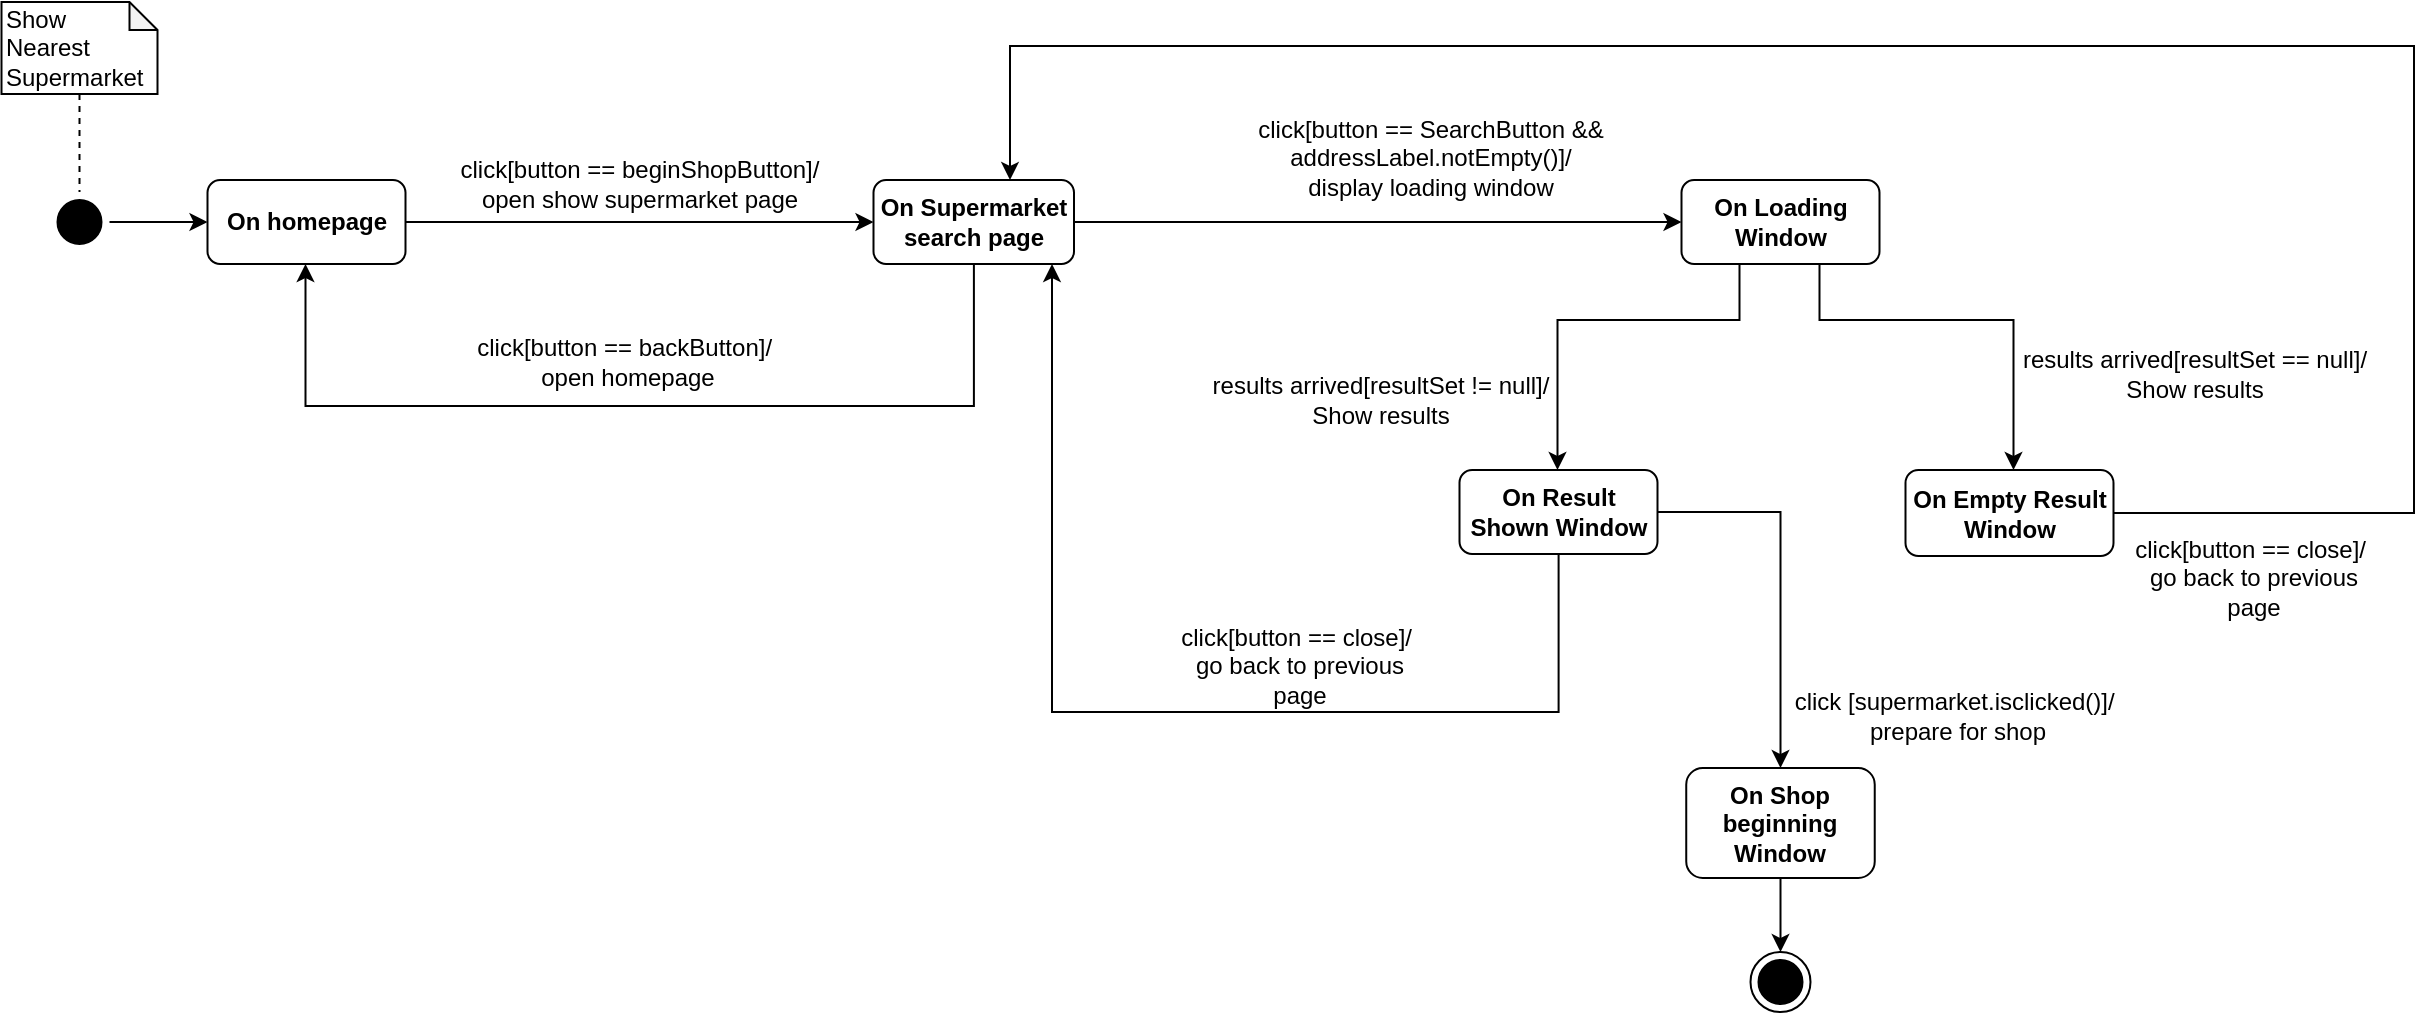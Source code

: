 <mxfile version="20.8.14" type="device"><diagram name="Pagina-1" id="UPoRWWe__a0BrKYP2vAe"><mxGraphModel dx="934" dy="515" grid="0" gridSize="10" guides="1" tooltips="1" connect="1" arrows="1" fold="1" page="1" pageScale="1" pageWidth="827" pageHeight="1169" math="0" shadow="0"><root><mxCell id="0"/><mxCell id="1" parent="0"/><mxCell id="oC4o7jm3tUp7byXG-RRL-1" style="edgeStyle=orthogonalEdgeStyle;rounded=0;orthogonalLoop=1;jettySize=auto;html=1;strokeColor=#000000;endArrow=classic;endFill=1;" edge="1" parent="1" source="oC4o7jm3tUp7byXG-RRL-2" target="oC4o7jm3tUp7byXG-RRL-6"><mxGeometry relative="1" as="geometry"/></mxCell><mxCell id="oC4o7jm3tUp7byXG-RRL-2" value="" style="ellipse;html=1;shape=startState;fillColor=#000000;strokeColor=#000000;" vertex="1" parent="1"><mxGeometry x="114.75" y="265" width="30" height="30" as="geometry"/></mxCell><mxCell id="oC4o7jm3tUp7byXG-RRL-3" style="edgeStyle=orthogonalEdgeStyle;rounded=0;orthogonalLoop=1;jettySize=auto;html=1;strokeColor=#000000;endArrow=none;endFill=0;dashed=1;" edge="1" parent="1" source="oC4o7jm3tUp7byXG-RRL-4" target="oC4o7jm3tUp7byXG-RRL-2"><mxGeometry relative="1" as="geometry"/></mxCell><mxCell id="oC4o7jm3tUp7byXG-RRL-4" value="Show&lt;br&gt;Nearest&lt;br&gt;Supermarket" style="shape=note;whiteSpace=wrap;html=1;backgroundOutline=1;darkOpacity=0.05;strokeColor=#000000;size=14;align=left;" vertex="1" parent="1"><mxGeometry x="90.75" y="170" width="78" height="46" as="geometry"/></mxCell><mxCell id="oC4o7jm3tUp7byXG-RRL-5" style="edgeStyle=orthogonalEdgeStyle;rounded=0;orthogonalLoop=1;jettySize=auto;html=1;strokeColor=#000000;endArrow=classic;endFill=1;" edge="1" parent="1" source="oC4o7jm3tUp7byXG-RRL-6" target="oC4o7jm3tUp7byXG-RRL-10"><mxGeometry relative="1" as="geometry"/></mxCell><mxCell id="oC4o7jm3tUp7byXG-RRL-6" value="&lt;b&gt;On homepage&lt;/b&gt;" style="rounded=1;whiteSpace=wrap;html=1;strokeColor=#000000;" vertex="1" parent="1"><mxGeometry x="193.75" y="259" width="99" height="42" as="geometry"/></mxCell><mxCell id="oC4o7jm3tUp7byXG-RRL-7" style="edgeStyle=orthogonalEdgeStyle;rounded=0;orthogonalLoop=1;jettySize=auto;html=1;strokeColor=#000000;endArrow=classic;endFill=1;" edge="1" parent="1" source="oC4o7jm3tUp7byXG-RRL-10" target="oC4o7jm3tUp7byXG-RRL-14"><mxGeometry relative="1" as="geometry"/></mxCell><mxCell id="oC4o7jm3tUp7byXG-RRL-8" style="edgeStyle=orthogonalEdgeStyle;rounded=0;orthogonalLoop=1;jettySize=auto;html=1;strokeColor=#000000;endArrow=classic;endFill=1;" edge="1" parent="1" source="oC4o7jm3tUp7byXG-RRL-10" target="oC4o7jm3tUp7byXG-RRL-6"><mxGeometry relative="1" as="geometry"><Array as="points"><mxPoint x="576.75" y="372"/><mxPoint x="242.75" y="372"/></Array></mxGeometry></mxCell><mxCell id="oC4o7jm3tUp7byXG-RRL-10" value="&lt;b&gt;On Supermarket search page&lt;/b&gt;" style="rounded=1;whiteSpace=wrap;html=1;strokeColor=#000000;" vertex="1" parent="1"><mxGeometry x="526.75" y="259" width="100.25" height="42" as="geometry"/></mxCell><mxCell id="oC4o7jm3tUp7byXG-RRL-11" value="click[button == beginShopButton]/&lt;br&gt;open show supermarket page" style="text;html=1;strokeColor=none;fillColor=none;align=center;verticalAlign=middle;whiteSpace=wrap;rounded=0;" vertex="1" parent="1"><mxGeometry x="303.75" y="246" width="212" height="30" as="geometry"/></mxCell><mxCell id="oC4o7jm3tUp7byXG-RRL-12" style="edgeStyle=orthogonalEdgeStyle;rounded=0;orthogonalLoop=1;jettySize=auto;html=1;strokeColor=#000000;endArrow=classic;endFill=1;" edge="1" parent="1" source="oC4o7jm3tUp7byXG-RRL-14" target="oC4o7jm3tUp7byXG-RRL-17"><mxGeometry relative="1" as="geometry"><Array as="points"><mxPoint x="959.75" y="329"/><mxPoint x="868.75" y="329"/></Array></mxGeometry></mxCell><mxCell id="oC4o7jm3tUp7byXG-RRL-13" style="edgeStyle=orthogonalEdgeStyle;rounded=0;orthogonalLoop=1;jettySize=auto;html=1;strokeColor=#000000;endArrow=classic;endFill=1;" edge="1" parent="1" source="oC4o7jm3tUp7byXG-RRL-14" target="oC4o7jm3tUp7byXG-RRL-20"><mxGeometry relative="1" as="geometry"><Array as="points"><mxPoint x="999.75" y="329"/><mxPoint x="1096.75" y="329"/></Array></mxGeometry></mxCell><mxCell id="oC4o7jm3tUp7byXG-RRL-14" value="&lt;b&gt;On Loading Window&lt;/b&gt;" style="rounded=1;whiteSpace=wrap;html=1;strokeColor=#000000;" vertex="1" parent="1"><mxGeometry x="930.75" y="259" width="99" height="42" as="geometry"/></mxCell><mxCell id="oC4o7jm3tUp7byXG-RRL-16" style="edgeStyle=orthogonalEdgeStyle;rounded=0;orthogonalLoop=1;jettySize=auto;html=1;strokeColor=#000000;endArrow=classic;endFill=1;" edge="1" parent="1" source="oC4o7jm3tUp7byXG-RRL-17" target="oC4o7jm3tUp7byXG-RRL-10"><mxGeometry relative="1" as="geometry"><Array as="points"><mxPoint x="869" y="525"/><mxPoint x="616" y="525"/></Array><mxPoint x="930.75" y="550.059" as="targetPoint"/></mxGeometry></mxCell><mxCell id="oC4o7jm3tUp7byXG-RRL-31" style="edgeStyle=orthogonalEdgeStyle;rounded=0;orthogonalLoop=1;jettySize=auto;html=1;" edge="1" parent="1" source="oC4o7jm3tUp7byXG-RRL-17" target="oC4o7jm3tUp7byXG-RRL-29"><mxGeometry relative="1" as="geometry"/></mxCell><mxCell id="oC4o7jm3tUp7byXG-RRL-17" value="&lt;b&gt;On Result Shown Window&lt;/b&gt;" style="rounded=1;whiteSpace=wrap;html=1;strokeColor=#000000;" vertex="1" parent="1"><mxGeometry x="819.75" y="404" width="99" height="42" as="geometry"/></mxCell><mxCell id="oC4o7jm3tUp7byXG-RRL-18" value="results arrived[resultSet != null]/ Show results" style="text;html=1;strokeColor=none;fillColor=none;align=center;verticalAlign=middle;whiteSpace=wrap;rounded=0;" vertex="1" parent="1"><mxGeometry x="691.75" y="354" width="177" height="30" as="geometry"/></mxCell><mxCell id="oC4o7jm3tUp7byXG-RRL-19" style="edgeStyle=orthogonalEdgeStyle;rounded=0;orthogonalLoop=1;jettySize=auto;html=1;strokeColor=#000000;endArrow=classic;endFill=1;" edge="1" parent="1" source="oC4o7jm3tUp7byXG-RRL-20" target="oC4o7jm3tUp7byXG-RRL-10"><mxGeometry relative="1" as="geometry"><Array as="points"><mxPoint x="1297" y="425"/><mxPoint x="1297" y="192"/><mxPoint x="595" y="192"/></Array><mxPoint x="1029.75" y="550.059" as="targetPoint"/></mxGeometry></mxCell><mxCell id="oC4o7jm3tUp7byXG-RRL-20" value="&lt;b&gt;On Empty Result Window&lt;/b&gt;" style="rounded=1;whiteSpace=wrap;html=1;strokeColor=#000000;" vertex="1" parent="1"><mxGeometry x="1042.75" y="404" width="104" height="43" as="geometry"/></mxCell><mxCell id="oC4o7jm3tUp7byXG-RRL-21" value="results arrived[resultSet == null]/ Show results" style="text;html=1;strokeColor=none;fillColor=none;align=center;verticalAlign=middle;whiteSpace=wrap;rounded=0;" vertex="1" parent="1"><mxGeometry x="1098.75" y="341" width="177" height="30" as="geometry"/></mxCell><mxCell id="oC4o7jm3tUp7byXG-RRL-24" value="click[button == close]/&amp;nbsp;&lt;br&gt;go back to previous page" style="text;html=1;strokeColor=none;fillColor=none;align=center;verticalAlign=middle;whiteSpace=wrap;rounded=0;" vertex="1" parent="1"><mxGeometry x="674" y="475" width="132" height="53" as="geometry"/></mxCell><mxCell id="oC4o7jm3tUp7byXG-RRL-25" value="click[button == close]/&amp;nbsp;&lt;br&gt;go back to previous page" style="text;html=1;strokeColor=none;fillColor=none;align=center;verticalAlign=middle;whiteSpace=wrap;rounded=0;" vertex="1" parent="1"><mxGeometry x="1151" y="431" width="132" height="53" as="geometry"/></mxCell><mxCell id="oC4o7jm3tUp7byXG-RRL-26" value="" style="ellipse;html=1;shape=endState;fillColor=#000000;strokeColor=#000000;" vertex="1" parent="1"><mxGeometry x="965.25" y="645" width="30" height="30" as="geometry"/></mxCell><mxCell id="oC4o7jm3tUp7byXG-RRL-27" value="click[button == backButton]/&amp;nbsp;&lt;br&gt;open homepage" style="text;html=1;strokeColor=none;fillColor=none;align=center;verticalAlign=middle;whiteSpace=wrap;rounded=0;" vertex="1" parent="1"><mxGeometry x="321.75" y="328" width="164" height="43" as="geometry"/></mxCell><mxCell id="oC4o7jm3tUp7byXG-RRL-28" value="click[button == SearchButton &amp;amp;&amp;amp; addressLabel.notEmpty()]/&lt;br&gt;display loading window" style="text;html=1;strokeColor=none;fillColor=none;align=center;verticalAlign=middle;whiteSpace=wrap;rounded=0;" vertex="1" parent="1"><mxGeometry x="713" y="233" width="185" height="30" as="geometry"/></mxCell><mxCell id="oC4o7jm3tUp7byXG-RRL-30" style="edgeStyle=orthogonalEdgeStyle;rounded=0;orthogonalLoop=1;jettySize=auto;html=1;" edge="1" parent="1" source="oC4o7jm3tUp7byXG-RRL-29" target="oC4o7jm3tUp7byXG-RRL-26"><mxGeometry relative="1" as="geometry"/></mxCell><mxCell id="oC4o7jm3tUp7byXG-RRL-29" value="&lt;b&gt;On Shop beginning Window&lt;/b&gt;" style="rounded=1;whiteSpace=wrap;html=1;strokeColor=#000000;" vertex="1" parent="1"><mxGeometry x="933.12" y="553" width="94.25" height="55" as="geometry"/></mxCell><mxCell id="oC4o7jm3tUp7byXG-RRL-32" value="click [supermarket.isclicked()]/&amp;nbsp;&lt;br&gt;prepare for shop" style="text;html=1;strokeColor=none;fillColor=none;align=center;verticalAlign=middle;whiteSpace=wrap;rounded=0;" vertex="1" parent="1"><mxGeometry x="984" y="505" width="170" height="44" as="geometry"/></mxCell></root></mxGraphModel></diagram></mxfile>